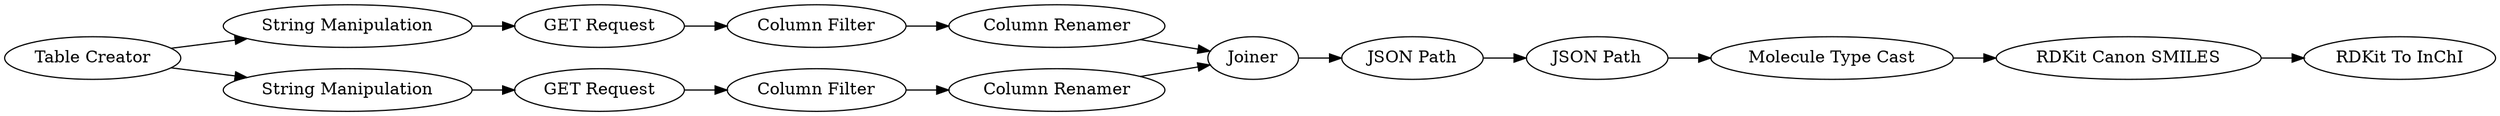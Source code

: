 digraph {
	12 -> 13
	10 -> 7
	6 -> 11
	8 -> 9
	15 -> 16
	11 -> 8
	1 -> 5
	13 -> 14
	4 -> 10
	9 -> 12
	5 -> 6
	14 -> 15
	1 -> 2
	2 -> 4
	7 -> 9
	5 [label="String Manipulation"]
	16 [label="RDKit To InChI"]
	14 [label="Molecule Type Cast"]
	13 [label="JSON Path"]
	1 [label="Table Creator"]
	7 [label="Column Renamer"]
	9 [label=Joiner]
	11 [label="Column Filter"]
	4 [label="GET Request"]
	6 [label="GET Request"]
	8 [label="Column Renamer"]
	15 [label="RDKit Canon SMILES"]
	12 [label="JSON Path"]
	2 [label="String Manipulation"]
	10 [label="Column Filter"]
	rankdir=LR
}
